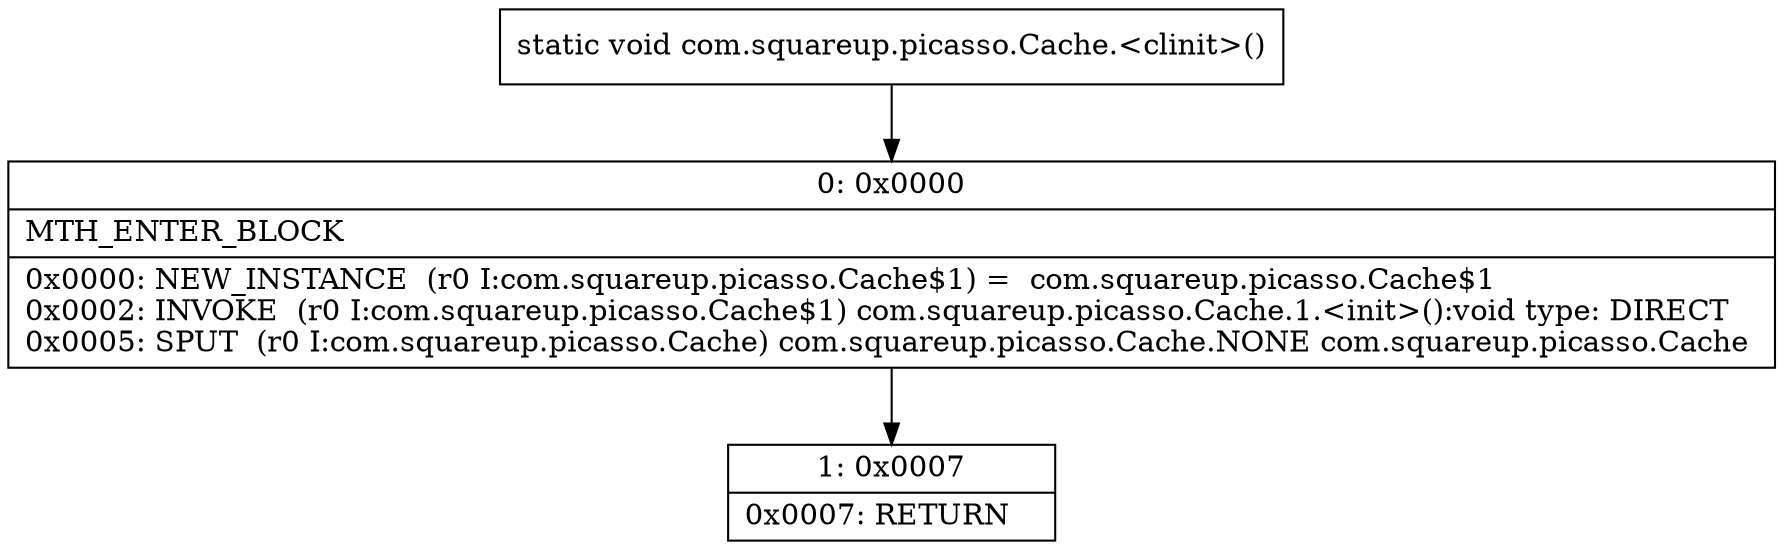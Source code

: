 digraph "CFG forcom.squareup.picasso.Cache.\<clinit\>()V" {
Node_0 [shape=record,label="{0\:\ 0x0000|MTH_ENTER_BLOCK\l|0x0000: NEW_INSTANCE  (r0 I:com.squareup.picasso.Cache$1) =  com.squareup.picasso.Cache$1 \l0x0002: INVOKE  (r0 I:com.squareup.picasso.Cache$1) com.squareup.picasso.Cache.1.\<init\>():void type: DIRECT \l0x0005: SPUT  (r0 I:com.squareup.picasso.Cache) com.squareup.picasso.Cache.NONE com.squareup.picasso.Cache \l}"];
Node_1 [shape=record,label="{1\:\ 0x0007|0x0007: RETURN   \l}"];
MethodNode[shape=record,label="{static void com.squareup.picasso.Cache.\<clinit\>() }"];
MethodNode -> Node_0;
Node_0 -> Node_1;
}

